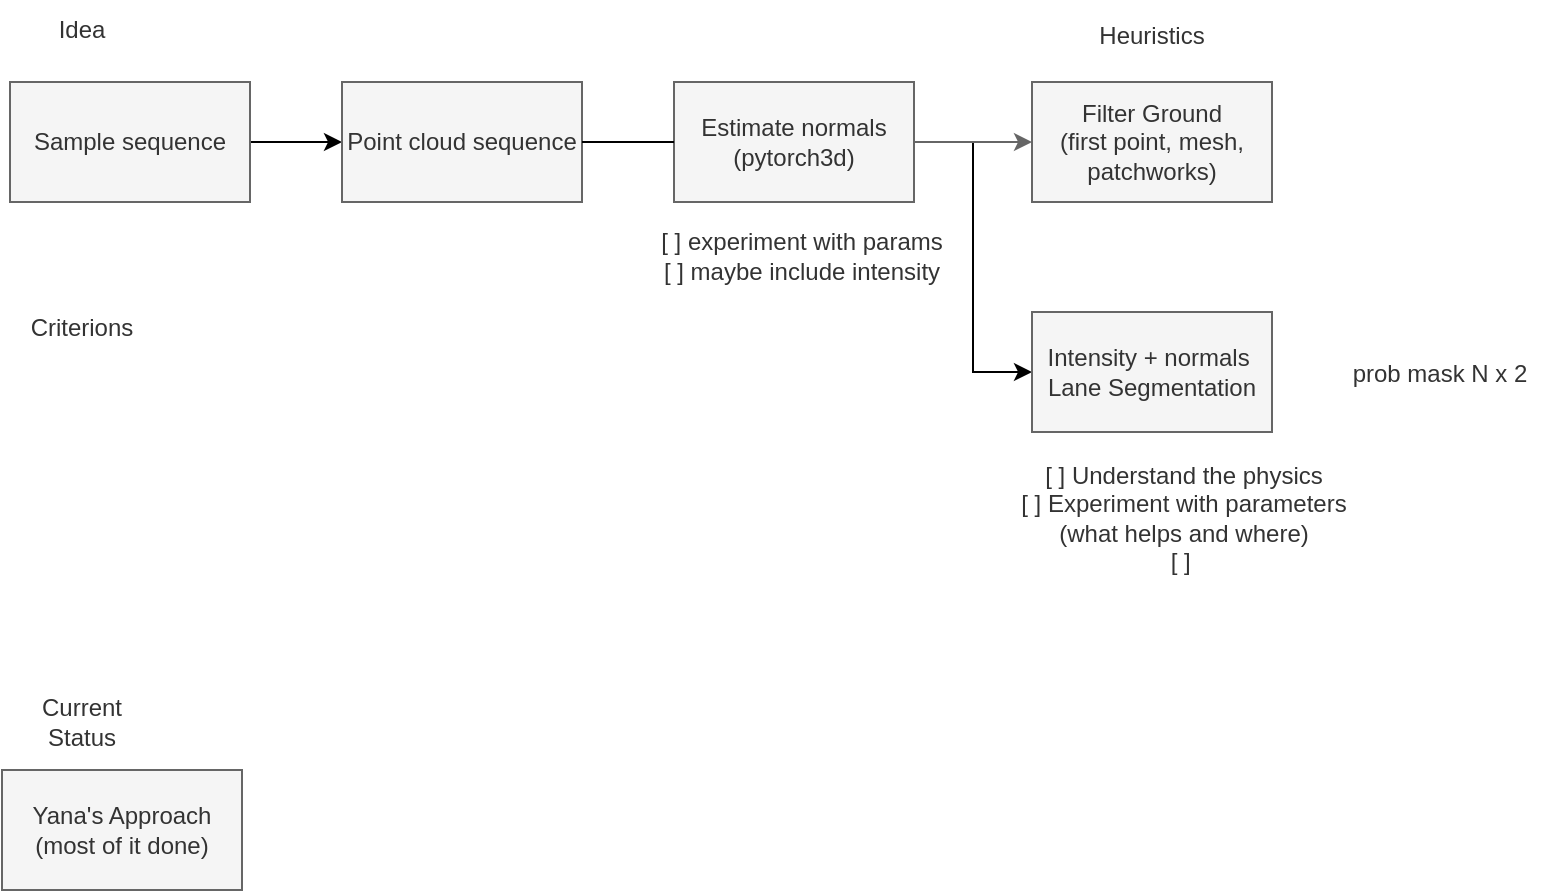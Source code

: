 <mxfile version="20.5.3" type="embed"><diagram id="23iRSUPoRavnBvh4doch" name="Page-1"><mxGraphModel dx="114" dy="468" grid="0" gridSize="10" guides="1" tooltips="1" connect="1" arrows="1" fold="1" page="1" pageScale="1" pageWidth="827" pageHeight="1169" background="#ffffff" math="1" shadow="0"><root><mxCell id="0"/><mxCell id="1" parent="0"/><mxCell id="7" style="edgeStyle=orthogonalEdgeStyle;rounded=0;orthogonalLoop=1;jettySize=auto;html=1;entryX=0;entryY=0.5;entryDx=0;entryDy=0;strokeColor=#000000;" edge="1" parent="1" source="3" target="6"><mxGeometry relative="1" as="geometry"/></mxCell><mxCell id="3" value="Sample sequence" style="rounded=0;whiteSpace=wrap;html=1;fillColor=#f5f5f5;fontColor=#333333;strokeColor=#666666;" vertex="1" parent="1"><mxGeometry x="864" y="51" width="120" height="60" as="geometry"/></mxCell><mxCell id="6" value="Point cloud sequence" style="rounded=0;whiteSpace=wrap;html=1;fillColor=#f5f5f5;fontColor=#333333;strokeColor=#666666;" vertex="1" parent="1"><mxGeometry x="1030" y="51" width="120" height="60" as="geometry"/></mxCell><mxCell id="8" value="Filter Ground&lt;br&gt;(first point, mesh, patchworks)" style="rounded=0;whiteSpace=wrap;html=1;fillColor=#f5f5f5;fontColor=#333333;strokeColor=#666666;" vertex="1" parent="1"><mxGeometry x="1375" y="51" width="120" height="60" as="geometry"/></mxCell><mxCell id="15" style="edgeStyle=orthogonalEdgeStyle;rounded=0;orthogonalLoop=1;jettySize=auto;html=1;strokeColor=#000000;entryX=0;entryY=0.5;entryDx=0;entryDy=0;" edge="1" parent="1" source="10" target="20"><mxGeometry relative="1" as="geometry"><mxPoint x="1710" y="90" as="targetPoint"/><Array as="points"/></mxGeometry></mxCell><mxCell id="18" value="Current Status" style="text;html=1;strokeColor=none;fillColor=none;align=center;verticalAlign=middle;whiteSpace=wrap;rounded=0;fontFamily=Helvetica;fontSize=12;fontColor=#333333;" vertex="1" parent="1"><mxGeometry x="870" y="356" width="60" height="30" as="geometry"/></mxCell><mxCell id="19" value="Idea" style="text;html=1;strokeColor=none;fillColor=none;align=center;verticalAlign=middle;whiteSpace=wrap;rounded=0;fontFamily=Helvetica;fontSize=12;fontColor=#333333;" vertex="1" parent="1"><mxGeometry x="870" y="10" width="60" height="30" as="geometry"/></mxCell><mxCell id="20" value="Intensity + normals&amp;nbsp;&lt;br&gt;Lane Segmentation" style="rounded=0;whiteSpace=wrap;html=1;fillColor=#f5f5f5;fontColor=#333333;strokeColor=#666666;" vertex="1" parent="1"><mxGeometry x="1375" y="166" width="120" height="60" as="geometry"/></mxCell><mxCell id="21" value="Yana's Approach&lt;br&gt;(most of it done)" style="rounded=0;whiteSpace=wrap;html=1;fillColor=#f5f5f5;fontColor=#333333;strokeColor=#666666;" vertex="1" parent="1"><mxGeometry x="860" y="395" width="120" height="60" as="geometry"/></mxCell><mxCell id="22" value="[ ] Understand the physics&lt;br&gt;[ ] Experiment with parameters (what helps and where)&lt;br&gt;[ ]&amp;nbsp;" style="text;html=1;strokeColor=none;fillColor=none;align=center;verticalAlign=middle;whiteSpace=wrap;rounded=0;fontFamily=Helvetica;fontSize=12;fontColor=#333333;" vertex="1" parent="1"><mxGeometry x="1358" y="238" width="186" height="61" as="geometry"/></mxCell><mxCell id="23" value="prob mask N x 2" style="text;html=1;strokeColor=none;fillColor=none;align=center;verticalAlign=middle;whiteSpace=wrap;rounded=0;fontFamily=Helvetica;fontSize=12;fontColor=#333333;" vertex="1" parent="1"><mxGeometry x="1523" y="168" width="112" height="58" as="geometry"/></mxCell><mxCell id="25" style="edgeStyle=orthogonalEdgeStyle;rounded=0;orthogonalLoop=1;jettySize=auto;html=1;entryX=0;entryY=0.5;entryDx=0;entryDy=0;fontFamily=Helvetica;fontSize=12;fontColor=#333333;fillColor=#f5f5f5;strokeColor=#666666;" edge="1" parent="1" source="10" target="8"><mxGeometry relative="1" as="geometry"/></mxCell><mxCell id="10" value="Estimate normals&lt;br&gt;(pytorch3d)" style="rounded=0;whiteSpace=wrap;html=1;fillColor=#f5f5f5;fontColor=#333333;strokeColor=#666666;" vertex="1" parent="1"><mxGeometry x="1196" y="51" width="120" height="60" as="geometry"/></mxCell><mxCell id="24" value="" style="edgeStyle=orthogonalEdgeStyle;rounded=0;orthogonalLoop=1;jettySize=auto;html=1;entryX=0;entryY=0.5;entryDx=0;entryDy=0;strokeColor=#000000;endArrow=none;" edge="1" parent="1" source="6" target="10"><mxGeometry relative="1" as="geometry"><mxPoint x="1150.0" y="81" as="sourcePoint"/><mxPoint x="1458" y="85" as="targetPoint"/></mxGeometry></mxCell><mxCell id="26" value="[ ] experiment with params&lt;br&gt;[ ] maybe include intensity" style="text;html=1;strokeColor=none;fillColor=none;align=center;verticalAlign=middle;whiteSpace=wrap;rounded=0;fontFamily=Helvetica;fontSize=12;fontColor=#333333;" vertex="1" parent="1"><mxGeometry x="1184" y="107" width="152" height="61" as="geometry"/></mxCell><mxCell id="28" value="Heuristics" style="text;html=1;strokeColor=none;fillColor=none;align=center;verticalAlign=middle;whiteSpace=wrap;rounded=0;fontFamily=Helvetica;fontSize=12;fontColor=#333333;" vertex="1" parent="1"><mxGeometry x="1385" y="13" width="100" height="30" as="geometry"/></mxCell><mxCell id="29" value="Criterions" style="text;html=1;strokeColor=none;fillColor=none;align=center;verticalAlign=middle;whiteSpace=wrap;rounded=0;fontFamily=Helvetica;fontSize=12;fontColor=#333333;" vertex="1" parent="1"><mxGeometry x="870" y="159" width="60" height="30" as="geometry"/></mxCell></root></mxGraphModel></diagram></mxfile>